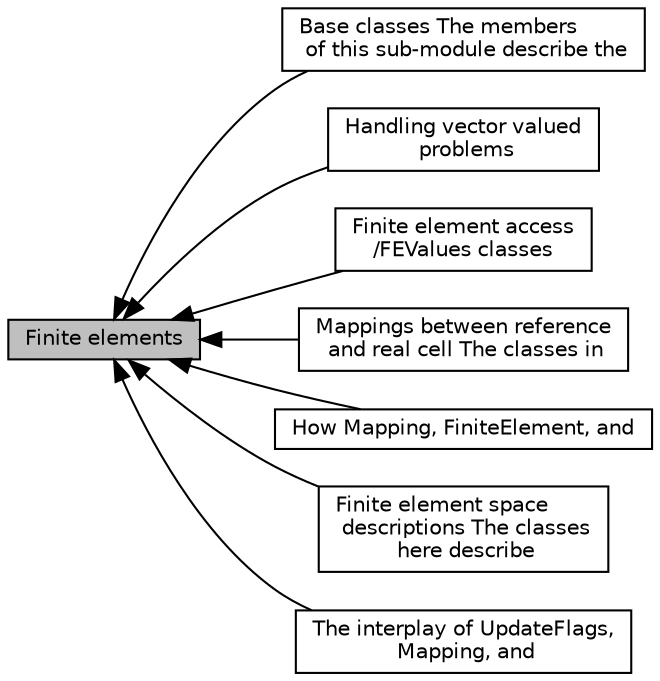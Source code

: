 digraph "Finite elements"
{
  edge [fontname="Helvetica",fontsize="10",labelfontname="Helvetica",labelfontsize="10"];
  node [fontname="Helvetica",fontsize="10",shape=box];
  rankdir=LR;
  Node2 [label="Base classes The members\l of this sub-module describe the",height=0.2,width=0.4,color="black", fillcolor="white", style="filled",URL="$group__febase.html",tooltip="implementation mechanics of finite element classes, without actually implementing a concrete element...."];
  Node1 [label="Finite elements",height=0.2,width=0.4,color="black", fillcolor="grey75", style="filled", fontcolor="black",tooltip="All classes related to shape functions and to access to shape functions. This concerns the actual val..."];
  Node8 [label="Handling vector valued\l problems",height=0.2,width=0.4,color="black", fillcolor="white", style="filled",URL="$group__vector__valued.html",tooltip="Vector-valued problems are systems of partial differential equations. These are problems where the so..."];
  Node3 [label="Finite element access\l/FEValues classes",height=0.2,width=0.4,color="black", fillcolor="white", style="filled",URL="$group__feaccess.html",tooltip="The classes in this module are used when one wants to assemble matrices or vectors...."];
  Node5 [label="Mappings between reference\l and real cell The classes in",height=0.2,width=0.4,color="black", fillcolor="white", style="filled",URL="$group__mapping.html",tooltip="this module are used to map from unit coordinates to the coordinates of a cell in real cell...."];
  Node6 [label="How Mapping, FiniteElement, and",height=0.2,width=0.4,color="black", fillcolor="white", style="filled",URL="$group__FE__vs__Mapping__vs__FEValues.html",tooltip="FEValues work together."];
  Node4 [label="Finite element space\l descriptions The classes\l here describe",height=0.2,width=0.4,color="black", fillcolor="white", style="filled",URL="$group__fe.html",tooltip="finite element spaces, such as the simplest Q1 (bi-/trilinear) spaces, and higher order Lagrangian sp..."];
  Node7 [label="The interplay of UpdateFlags,\l Mapping, and",height=0.2,width=0.4,color="black", fillcolor="white", style="filled",URL="$group__UpdateFlags.html",tooltip="FiniteElement in FEValues."];
  Node1->Node2 [shape=plaintext, dir="back", style="solid"];
  Node1->Node3 [shape=plaintext, dir="back", style="solid"];
  Node1->Node4 [shape=plaintext, dir="back", style="solid"];
  Node1->Node5 [shape=plaintext, dir="back", style="solid"];
  Node1->Node6 [shape=plaintext, dir="back", style="solid"];
  Node1->Node7 [shape=plaintext, dir="back", style="solid"];
  Node1->Node8 [shape=plaintext, dir="back", style="solid"];
}
